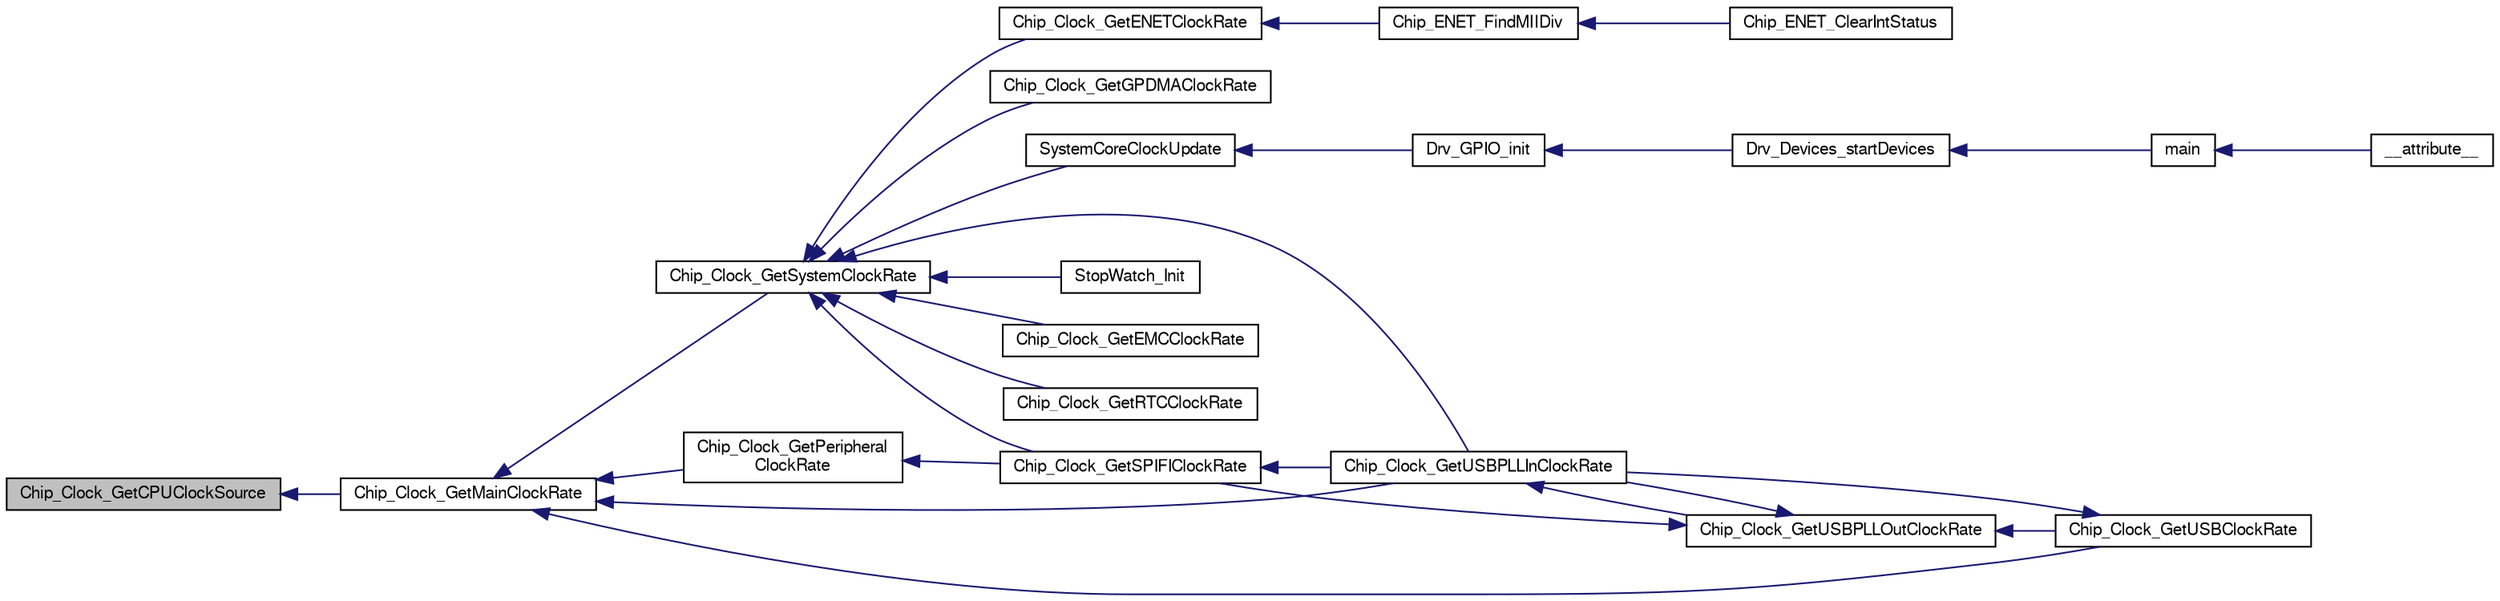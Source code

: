 digraph "Chip_Clock_GetCPUClockSource"
{
  edge [fontname="FreeSans",fontsize="10",labelfontname="FreeSans",labelfontsize="10"];
  node [fontname="FreeSans",fontsize="10",shape=record];
  rankdir="LR";
  Node1 [label="Chip_Clock_GetCPUClockSource",height=0.2,width=0.4,color="black", fillcolor="grey75", style="filled", fontcolor="black"];
  Node1 -> Node2 [dir="back",color="midnightblue",fontsize="10",style="solid"];
  Node2 [label="Chip_Clock_GetMainClockRate",height=0.2,width=0.4,color="black", fillcolor="white", style="filled",URL="$group__CLOCK__17XX__40XX.html#gaf5319079ca1531102c01860d05a69960",tooltip="Return main clock rate. "];
  Node2 -> Node3 [dir="back",color="midnightblue",fontsize="10",style="solid"];
  Node3 [label="Chip_Clock_GetSystemClockRate",height=0.2,width=0.4,color="black", fillcolor="white", style="filled",URL="$group__CLOCK__17XX__40XX.html#gaf3dd97239f9db511dbc71c531132cc08",tooltip="Return system clock rate. "];
  Node3 -> Node4 [dir="back",color="midnightblue",fontsize="10",style="solid"];
  Node4 [label="SystemCoreClockUpdate",height=0.2,width=0.4,color="black", fillcolor="white", style="filled",URL="$group__SUPPORT__17XX__40XX__FUNC.html#gae0c36a9591fe6e9c45ecb21a794f0f0f",tooltip="Update system core clock rate, should be called if the system has a clock rate change. "];
  Node4 -> Node5 [dir="back",color="midnightblue",fontsize="10",style="solid"];
  Node5 [label="Drv_GPIO_init",height=0.2,width=0.4,color="black", fillcolor="white", style="filled",URL="$group__GPIO__Library.html#ga9be5db131ab65deac64ba3f32adc3e0a",tooltip="Initialize GPIO port. "];
  Node5 -> Node6 [dir="back",color="midnightblue",fontsize="10",style="solid"];
  Node6 [label="Drv_Devices_startDevices",height=0.2,width=0.4,color="black", fillcolor="white", style="filled",URL="$group__Devices__Library.html#ga752ca1b164444c691ffe54ed89d848c8",tooltip="Call init and start functions of the different peripherals of the uC. "];
  Node6 -> Node7 [dir="back",color="midnightblue",fontsize="10",style="solid"];
  Node7 [label="main",height=0.2,width=0.4,color="black", fillcolor="white", style="filled",URL="$group__Application__Layer.html#ga840291bc02cba5474a4cb46a9b9566fe"];
  Node7 -> Node8 [dir="back",color="midnightblue",fontsize="10",style="solid"];
  Node8 [label="__attribute__",height=0.2,width=0.4,color="black", fillcolor="white", style="filled",URL="$cr__startup__lpc175x__6x_8c.html#adce420b900676fa0caed5a713cac82fb"];
  Node3 -> Node9 [dir="back",color="midnightblue",fontsize="10",style="solid"];
  Node9 [label="Chip_Clock_GetSPIFIClockRate",height=0.2,width=0.4,color="black", fillcolor="white", style="filled",URL="$group__CLOCK__17XX__40XX.html#ga09e6d1ff0c53ebffd5f6fd407ea01ddb",tooltip="Returns the SPIFI clock rate. "];
  Node9 -> Node10 [dir="back",color="midnightblue",fontsize="10",style="solid"];
  Node10 [label="Chip_Clock_GetUSBPLLInClockRate",height=0.2,width=0.4,color="black", fillcolor="white", style="filled",URL="$group__CLOCK__17XX__40XX.html#gaa97e3b970f577ea06e5d4f76097576c7",tooltip="Return USB PLL input clock rate. "];
  Node10 -> Node11 [dir="back",color="midnightblue",fontsize="10",style="solid"];
  Node11 [label="Chip_Clock_GetUSBPLLOutClockRate",height=0.2,width=0.4,color="black", fillcolor="white", style="filled",URL="$group__CLOCK__17XX__40XX.html#ga89cab6cddba486f9c820b06e0a28bade",tooltip="Return USB PLL output clock rate. "];
  Node11 -> Node12 [dir="back",color="midnightblue",fontsize="10",style="solid"];
  Node12 [label="Chip_Clock_GetUSBClockRate",height=0.2,width=0.4,color="black", fillcolor="white", style="filled",URL="$group__CLOCK__17XX__40XX.html#gac8679aba3cc005f859604a09ceceb4a4",tooltip="Gets the USB clock (USB_CLK) rate. "];
  Node12 -> Node10 [dir="back",color="midnightblue",fontsize="10",style="solid"];
  Node11 -> Node9 [dir="back",color="midnightblue",fontsize="10",style="solid"];
  Node11 -> Node10 [dir="back",color="midnightblue",fontsize="10",style="solid"];
  Node3 -> Node10 [dir="back",color="midnightblue",fontsize="10",style="solid"];
  Node3 -> Node13 [dir="back",color="midnightblue",fontsize="10",style="solid"];
  Node13 [label="Chip_Clock_GetEMCClockRate",height=0.2,width=0.4,color="black", fillcolor="white", style="filled",URL="$group__CLOCK__17XX__40XX.html#gae2649650e17f30a5fc753c11cfa3efb4",tooltip="Returns clock rate for EMC. "];
  Node3 -> Node14 [dir="back",color="midnightblue",fontsize="10",style="solid"];
  Node14 [label="Chip_Clock_GetRTCClockRate",height=0.2,width=0.4,color="black", fillcolor="white", style="filled",URL="$group__CLOCK__17XX__40XX.html#ga7c09db016cc48f17aca47d96b0d68814",tooltip="Returns clock rate for RTC. "];
  Node3 -> Node15 [dir="back",color="midnightblue",fontsize="10",style="solid"];
  Node15 [label="Chip_Clock_GetENETClockRate",height=0.2,width=0.4,color="black", fillcolor="white", style="filled",URL="$group__CLOCK__17XX__40XX.html#ga04af0fa6fa72517538fc3d3918fcc0d9",tooltip="Returns clock rate for Ethernet. "];
  Node15 -> Node16 [dir="back",color="midnightblue",fontsize="10",style="solid"];
  Node16 [label="Chip_ENET_FindMIIDiv",height=0.2,width=0.4,color="black", fillcolor="white", style="filled",URL="$group__ENET__17XX__40XX.html#gad107338dec5ee221957fafe5e711e42e",tooltip="Find the divider index for a desired MII clock rate. "];
  Node16 -> Node17 [dir="back",color="midnightblue",fontsize="10",style="solid"];
  Node17 [label="Chip_ENET_ClearIntStatus",height=0.2,width=0.4,color="black", fillcolor="white", style="filled",URL="$group__ENET__17XX__40XX.html#ga0a574e2cc8946c200d71152722ac30d7",tooltip="Clear the interrupt status. "];
  Node3 -> Node18 [dir="back",color="midnightblue",fontsize="10",style="solid"];
  Node18 [label="Chip_Clock_GetGPDMAClockRate",height=0.2,width=0.4,color="black", fillcolor="white", style="filled",URL="$group__CLOCK__17XX__40XX.html#ga3141accbf546f4de8cfb005e31ec53a8",tooltip="Returns clock rate for GPDMA. "];
  Node3 -> Node19 [dir="back",color="midnightblue",fontsize="10",style="solid"];
  Node19 [label="StopWatch_Init",height=0.2,width=0.4,color="black", fillcolor="white", style="filled",URL="$group__Stop__Watch.html#gaa0f8ea277b700d20b4322a15d9ddf32c",tooltip="Initialize stopwatch. "];
  Node2 -> Node12 [dir="back",color="midnightblue",fontsize="10",style="solid"];
  Node2 -> Node20 [dir="back",color="midnightblue",fontsize="10",style="solid"];
  Node20 [label="Chip_Clock_GetPeripheral\lClockRate",height=0.2,width=0.4,color="black", fillcolor="white", style="filled",URL="$clock__17xx__40xx_8c.html#a70f68084d66a58c67d67ce587fde4039"];
  Node20 -> Node9 [dir="back",color="midnightblue",fontsize="10",style="solid"];
  Node2 -> Node10 [dir="back",color="midnightblue",fontsize="10",style="solid"];
}
